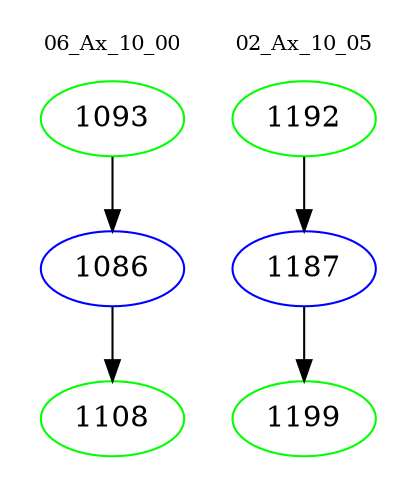 digraph{
subgraph cluster_0 {
color = white
label = "06_Ax_10_00";
fontsize=10;
T0_1093 [label="1093", color="green"]
T0_1093 -> T0_1086 [color="black"]
T0_1086 [label="1086", color="blue"]
T0_1086 -> T0_1108 [color="black"]
T0_1108 [label="1108", color="green"]
}
subgraph cluster_1 {
color = white
label = "02_Ax_10_05";
fontsize=10;
T1_1192 [label="1192", color="green"]
T1_1192 -> T1_1187 [color="black"]
T1_1187 [label="1187", color="blue"]
T1_1187 -> T1_1199 [color="black"]
T1_1199 [label="1199", color="green"]
}
}
